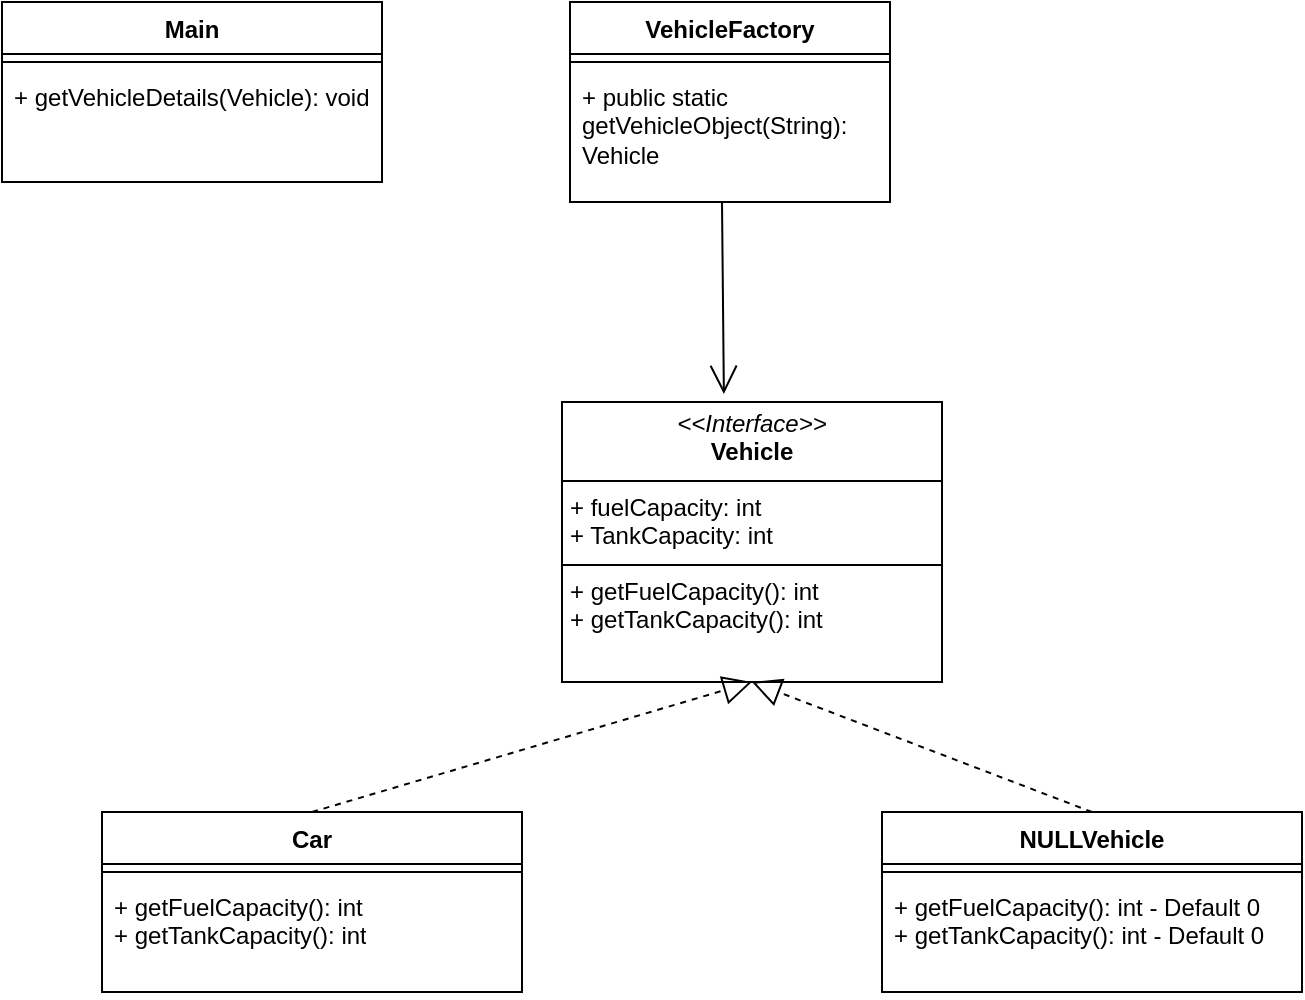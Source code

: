 <mxfile version="24.7.16">
  <diagram name="Page-1" id="pA9717_dpWD-UGr-710U">
    <mxGraphModel dx="1224" dy="774" grid="1" gridSize="10" guides="1" tooltips="1" connect="1" arrows="1" fold="1" page="1" pageScale="1" pageWidth="827" pageHeight="1169" math="0" shadow="0">
      <root>
        <mxCell id="0" />
        <mxCell id="1" parent="0" />
        <mxCell id="eA-REPTNOeJzhBYweKYZ-2" value="Car" style="swimlane;fontStyle=1;align=center;verticalAlign=top;childLayout=stackLayout;horizontal=1;startSize=26;horizontalStack=0;resizeParent=1;resizeParentMax=0;resizeLast=0;collapsible=1;marginBottom=0;whiteSpace=wrap;html=1;" vertex="1" parent="1">
          <mxGeometry x="100" y="495" width="210" height="90" as="geometry" />
        </mxCell>
        <mxCell id="eA-REPTNOeJzhBYweKYZ-4" value="" style="line;strokeWidth=1;fillColor=none;align=left;verticalAlign=middle;spacingTop=-1;spacingLeft=3;spacingRight=3;rotatable=0;labelPosition=right;points=[];portConstraint=eastwest;strokeColor=inherit;" vertex="1" parent="eA-REPTNOeJzhBYweKYZ-2">
          <mxGeometry y="26" width="210" height="8" as="geometry" />
        </mxCell>
        <mxCell id="eA-REPTNOeJzhBYweKYZ-5" value="+ getFuelCapacity(): int&lt;div&gt;+ getTankCapacity(): int&lt;/div&gt;" style="text;strokeColor=none;fillColor=none;align=left;verticalAlign=top;spacingLeft=4;spacingRight=4;overflow=hidden;rotatable=0;points=[[0,0.5],[1,0.5]];portConstraint=eastwest;whiteSpace=wrap;html=1;" vertex="1" parent="eA-REPTNOeJzhBYweKYZ-2">
          <mxGeometry y="34" width="210" height="56" as="geometry" />
        </mxCell>
        <mxCell id="eA-REPTNOeJzhBYweKYZ-6" value="&lt;p style=&quot;margin:0px;margin-top:4px;text-align:center;&quot;&gt;&lt;i&gt;&amp;lt;&amp;lt;Interface&amp;gt;&amp;gt;&lt;/i&gt;&lt;br&gt;&lt;b&gt;Vehicle&lt;/b&gt;&lt;/p&gt;&lt;hr size=&quot;1&quot; style=&quot;border-style:solid;&quot;&gt;&lt;p style=&quot;margin:0px;margin-left:4px;&quot;&gt;+ fuelCapacity: int&lt;br&gt;+ TankCapacity: int&lt;/p&gt;&lt;hr size=&quot;1&quot; style=&quot;border-style:solid;&quot;&gt;&lt;p style=&quot;margin:0px;margin-left:4px;&quot;&gt;+ getFuelCapacity(): int&lt;br&gt;+ getTankCapacity(): int&lt;/p&gt;" style="verticalAlign=top;align=left;overflow=fill;html=1;whiteSpace=wrap;" vertex="1" parent="1">
          <mxGeometry x="330" y="290" width="190" height="140" as="geometry" />
        </mxCell>
        <mxCell id="eA-REPTNOeJzhBYweKYZ-9" value="NULLVehicle" style="swimlane;fontStyle=1;align=center;verticalAlign=top;childLayout=stackLayout;horizontal=1;startSize=26;horizontalStack=0;resizeParent=1;resizeParentMax=0;resizeLast=0;collapsible=1;marginBottom=0;whiteSpace=wrap;html=1;" vertex="1" parent="1">
          <mxGeometry x="490" y="495" width="210" height="90" as="geometry" />
        </mxCell>
        <mxCell id="eA-REPTNOeJzhBYweKYZ-10" value="" style="line;strokeWidth=1;fillColor=none;align=left;verticalAlign=middle;spacingTop=-1;spacingLeft=3;spacingRight=3;rotatable=0;labelPosition=right;points=[];portConstraint=eastwest;strokeColor=inherit;" vertex="1" parent="eA-REPTNOeJzhBYweKYZ-9">
          <mxGeometry y="26" width="210" height="8" as="geometry" />
        </mxCell>
        <mxCell id="eA-REPTNOeJzhBYweKYZ-11" value="+ getFuelCapacity(): int - Default 0&lt;div&gt;+ getTankCapacity(): int - Default 0&lt;/div&gt;" style="text;strokeColor=none;fillColor=none;align=left;verticalAlign=top;spacingLeft=4;spacingRight=4;overflow=hidden;rotatable=0;points=[[0,0.5],[1,0.5]];portConstraint=eastwest;whiteSpace=wrap;html=1;" vertex="1" parent="eA-REPTNOeJzhBYweKYZ-9">
          <mxGeometry y="34" width="210" height="56" as="geometry" />
        </mxCell>
        <mxCell id="eA-REPTNOeJzhBYweKYZ-13" value="VehicleFactory" style="swimlane;fontStyle=1;align=center;verticalAlign=top;childLayout=stackLayout;horizontal=1;startSize=26;horizontalStack=0;resizeParent=1;resizeParentMax=0;resizeLast=0;collapsible=1;marginBottom=0;whiteSpace=wrap;html=1;" vertex="1" parent="1">
          <mxGeometry x="334" y="90" width="160" height="100" as="geometry" />
        </mxCell>
        <mxCell id="eA-REPTNOeJzhBYweKYZ-15" value="" style="line;strokeWidth=1;fillColor=none;align=left;verticalAlign=middle;spacingTop=-1;spacingLeft=3;spacingRight=3;rotatable=0;labelPosition=right;points=[];portConstraint=eastwest;strokeColor=inherit;" vertex="1" parent="eA-REPTNOeJzhBYweKYZ-13">
          <mxGeometry y="26" width="160" height="8" as="geometry" />
        </mxCell>
        <mxCell id="eA-REPTNOeJzhBYweKYZ-16" value="+ public static getVehicleObject(String): Vehicle" style="text;strokeColor=none;fillColor=none;align=left;verticalAlign=top;spacingLeft=4;spacingRight=4;overflow=hidden;rotatable=0;points=[[0,0.5],[1,0.5]];portConstraint=eastwest;whiteSpace=wrap;html=1;" vertex="1" parent="eA-REPTNOeJzhBYweKYZ-13">
          <mxGeometry y="34" width="160" height="66" as="geometry" />
        </mxCell>
        <mxCell id="eA-REPTNOeJzhBYweKYZ-24" value="" style="endArrow=open;endFill=1;endSize=12;html=1;rounded=0;entryX=0.426;entryY=-0.029;entryDx=0;entryDy=0;entryPerimeter=0;" edge="1" parent="eA-REPTNOeJzhBYweKYZ-13" target="eA-REPTNOeJzhBYweKYZ-6">
          <mxGeometry width="160" relative="1" as="geometry">
            <mxPoint x="76" y="100" as="sourcePoint" />
            <mxPoint x="236" y="100" as="targetPoint" />
          </mxGeometry>
        </mxCell>
        <mxCell id="eA-REPTNOeJzhBYweKYZ-18" value="Main" style="swimlane;fontStyle=1;align=center;verticalAlign=top;childLayout=stackLayout;horizontal=1;startSize=26;horizontalStack=0;resizeParent=1;resizeParentMax=0;resizeLast=0;collapsible=1;marginBottom=0;whiteSpace=wrap;html=1;" vertex="1" parent="1">
          <mxGeometry x="50" y="90" width="190" height="90" as="geometry" />
        </mxCell>
        <mxCell id="eA-REPTNOeJzhBYweKYZ-20" value="" style="line;strokeWidth=1;fillColor=none;align=left;verticalAlign=middle;spacingTop=-1;spacingLeft=3;spacingRight=3;rotatable=0;labelPosition=right;points=[];portConstraint=eastwest;strokeColor=inherit;" vertex="1" parent="eA-REPTNOeJzhBYweKYZ-18">
          <mxGeometry y="26" width="190" height="8" as="geometry" />
        </mxCell>
        <mxCell id="eA-REPTNOeJzhBYweKYZ-21" value="+ getVehicleDetails(Vehicle): void" style="text;strokeColor=none;fillColor=none;align=left;verticalAlign=top;spacingLeft=4;spacingRight=4;overflow=hidden;rotatable=0;points=[[0,0.5],[1,0.5]];portConstraint=eastwest;whiteSpace=wrap;html=1;" vertex="1" parent="eA-REPTNOeJzhBYweKYZ-18">
          <mxGeometry y="34" width="190" height="56" as="geometry" />
        </mxCell>
        <mxCell id="eA-REPTNOeJzhBYweKYZ-22" value="" style="endArrow=block;dashed=1;endFill=0;endSize=12;html=1;rounded=0;entryX=0.5;entryY=1;entryDx=0;entryDy=0;exitX=0.5;exitY=0;exitDx=0;exitDy=0;" edge="1" parent="1" source="eA-REPTNOeJzhBYweKYZ-2" target="eA-REPTNOeJzhBYweKYZ-6">
          <mxGeometry width="160" relative="1" as="geometry">
            <mxPoint x="270" y="450" as="sourcePoint" />
            <mxPoint x="430" y="450" as="targetPoint" />
          </mxGeometry>
        </mxCell>
        <mxCell id="eA-REPTNOeJzhBYweKYZ-23" value="" style="endArrow=block;dashed=1;endFill=0;endSize=12;html=1;rounded=0;exitX=0.5;exitY=0;exitDx=0;exitDy=0;entryX=0.5;entryY=1;entryDx=0;entryDy=0;" edge="1" parent="1" source="eA-REPTNOeJzhBYweKYZ-9" target="eA-REPTNOeJzhBYweKYZ-6">
          <mxGeometry width="160" relative="1" as="geometry">
            <mxPoint x="215" y="505" as="sourcePoint" />
            <mxPoint x="430" y="420" as="targetPoint" />
          </mxGeometry>
        </mxCell>
      </root>
    </mxGraphModel>
  </diagram>
</mxfile>
